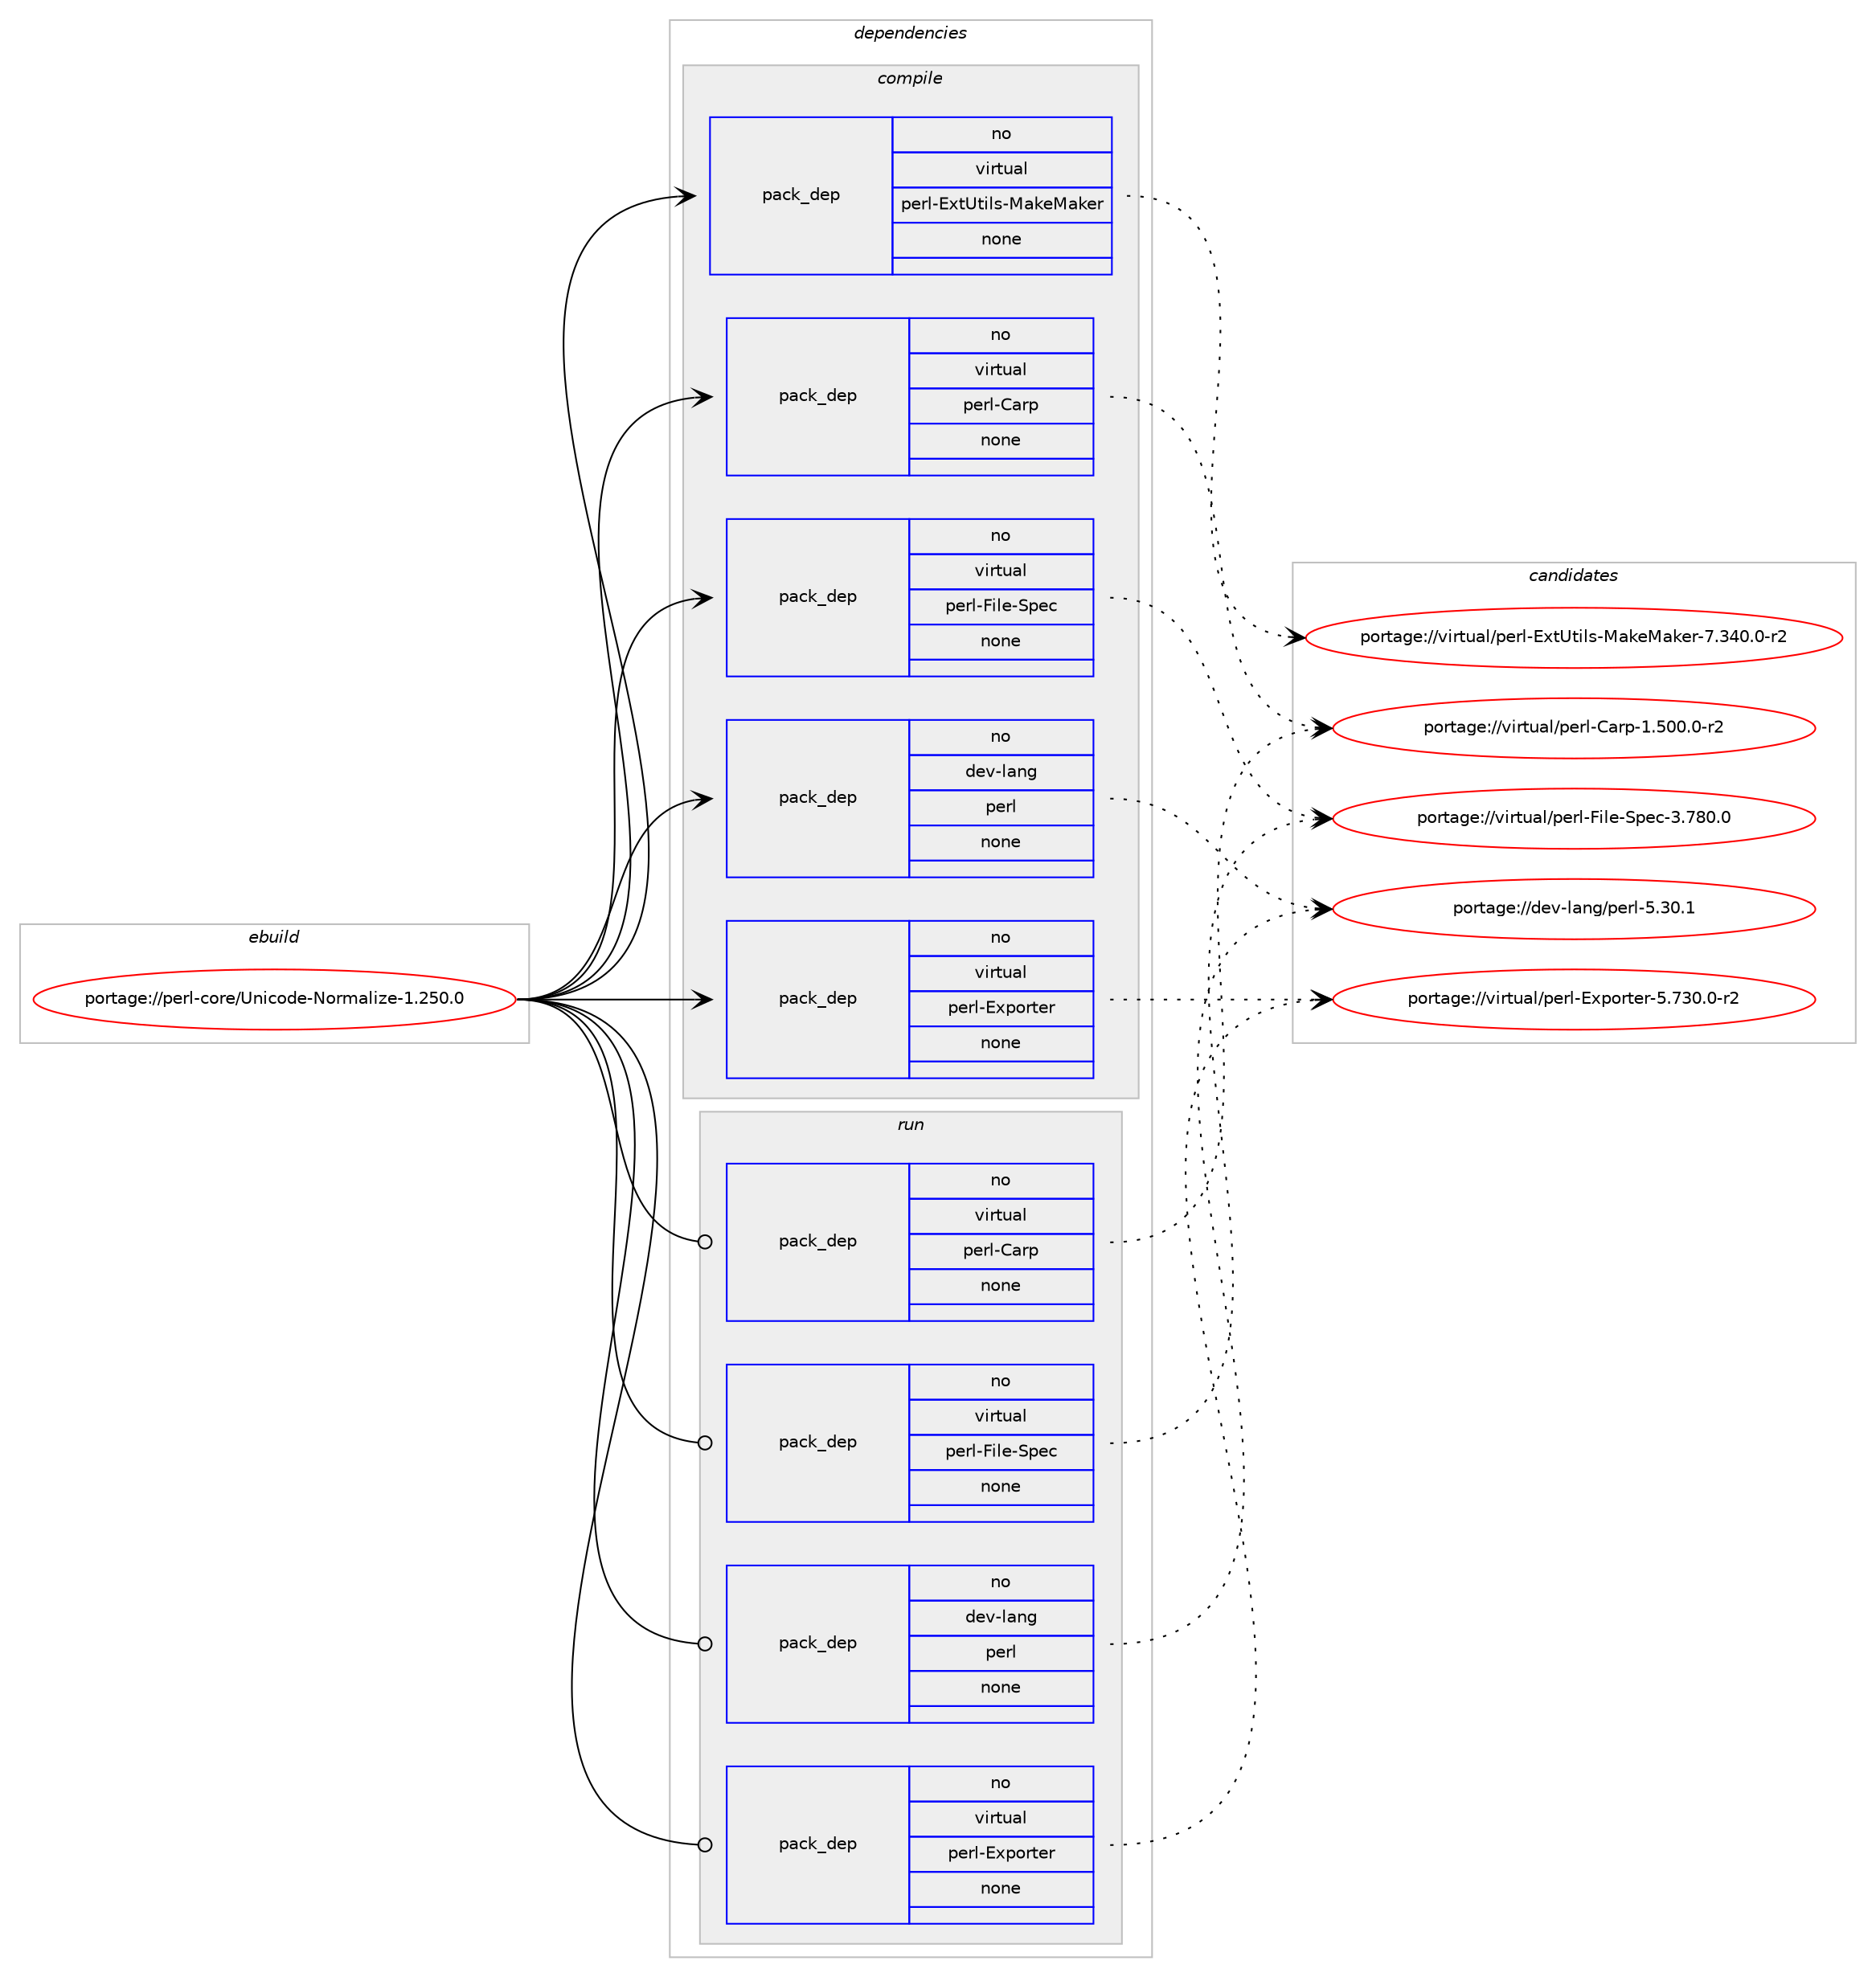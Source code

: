 digraph prolog {

# *************
# Graph options
# *************

newrank=true;
concentrate=true;
compound=true;
graph [rankdir=LR,fontname=Helvetica,fontsize=10,ranksep=1.5];#, ranksep=2.5, nodesep=0.2];
edge  [arrowhead=vee];
node  [fontname=Helvetica,fontsize=10];

# **********
# The ebuild
# **********

subgraph cluster_leftcol {
color=gray;
rank=same;
label=<<i>ebuild</i>>;
id [label="portage://perl-core/Unicode-Normalize-1.250.0", color=red, width=4, href="../perl-core/Unicode-Normalize-1.250.0.svg"];
}

# ****************
# The dependencies
# ****************

subgraph cluster_midcol {
color=gray;
label=<<i>dependencies</i>>;
subgraph cluster_compile {
fillcolor="#eeeeee";
style=filled;
label=<<i>compile</i>>;
subgraph pack53175 {
dependency67881 [label=<<TABLE BORDER="0" CELLBORDER="1" CELLSPACING="0" CELLPADDING="4" WIDTH="220"><TR><TD ROWSPAN="6" CELLPADDING="30">pack_dep</TD></TR><TR><TD WIDTH="110">no</TD></TR><TR><TD>dev-lang</TD></TR><TR><TD>perl</TD></TR><TR><TD>none</TD></TR><TR><TD></TD></TR></TABLE>>, shape=none, color=blue];
}
id:e -> dependency67881:w [weight=20,style="solid",arrowhead="vee"];
subgraph pack53176 {
dependency67882 [label=<<TABLE BORDER="0" CELLBORDER="1" CELLSPACING="0" CELLPADDING="4" WIDTH="220"><TR><TD ROWSPAN="6" CELLPADDING="30">pack_dep</TD></TR><TR><TD WIDTH="110">no</TD></TR><TR><TD>virtual</TD></TR><TR><TD>perl-Carp</TD></TR><TR><TD>none</TD></TR><TR><TD></TD></TR></TABLE>>, shape=none, color=blue];
}
id:e -> dependency67882:w [weight=20,style="solid",arrowhead="vee"];
subgraph pack53177 {
dependency67883 [label=<<TABLE BORDER="0" CELLBORDER="1" CELLSPACING="0" CELLPADDING="4" WIDTH="220"><TR><TD ROWSPAN="6" CELLPADDING="30">pack_dep</TD></TR><TR><TD WIDTH="110">no</TD></TR><TR><TD>virtual</TD></TR><TR><TD>perl-Exporter</TD></TR><TR><TD>none</TD></TR><TR><TD></TD></TR></TABLE>>, shape=none, color=blue];
}
id:e -> dependency67883:w [weight=20,style="solid",arrowhead="vee"];
subgraph pack53178 {
dependency67884 [label=<<TABLE BORDER="0" CELLBORDER="1" CELLSPACING="0" CELLPADDING="4" WIDTH="220"><TR><TD ROWSPAN="6" CELLPADDING="30">pack_dep</TD></TR><TR><TD WIDTH="110">no</TD></TR><TR><TD>virtual</TD></TR><TR><TD>perl-ExtUtils-MakeMaker</TD></TR><TR><TD>none</TD></TR><TR><TD></TD></TR></TABLE>>, shape=none, color=blue];
}
id:e -> dependency67884:w [weight=20,style="solid",arrowhead="vee"];
subgraph pack53179 {
dependency67885 [label=<<TABLE BORDER="0" CELLBORDER="1" CELLSPACING="0" CELLPADDING="4" WIDTH="220"><TR><TD ROWSPAN="6" CELLPADDING="30">pack_dep</TD></TR><TR><TD WIDTH="110">no</TD></TR><TR><TD>virtual</TD></TR><TR><TD>perl-File-Spec</TD></TR><TR><TD>none</TD></TR><TR><TD></TD></TR></TABLE>>, shape=none, color=blue];
}
id:e -> dependency67885:w [weight=20,style="solid",arrowhead="vee"];
}
subgraph cluster_compileandrun {
fillcolor="#eeeeee";
style=filled;
label=<<i>compile and run</i>>;
}
subgraph cluster_run {
fillcolor="#eeeeee";
style=filled;
label=<<i>run</i>>;
subgraph pack53180 {
dependency67886 [label=<<TABLE BORDER="0" CELLBORDER="1" CELLSPACING="0" CELLPADDING="4" WIDTH="220"><TR><TD ROWSPAN="6" CELLPADDING="30">pack_dep</TD></TR><TR><TD WIDTH="110">no</TD></TR><TR><TD>dev-lang</TD></TR><TR><TD>perl</TD></TR><TR><TD>none</TD></TR><TR><TD></TD></TR></TABLE>>, shape=none, color=blue];
}
id:e -> dependency67886:w [weight=20,style="solid",arrowhead="odot"];
subgraph pack53181 {
dependency67887 [label=<<TABLE BORDER="0" CELLBORDER="1" CELLSPACING="0" CELLPADDING="4" WIDTH="220"><TR><TD ROWSPAN="6" CELLPADDING="30">pack_dep</TD></TR><TR><TD WIDTH="110">no</TD></TR><TR><TD>virtual</TD></TR><TR><TD>perl-Carp</TD></TR><TR><TD>none</TD></TR><TR><TD></TD></TR></TABLE>>, shape=none, color=blue];
}
id:e -> dependency67887:w [weight=20,style="solid",arrowhead="odot"];
subgraph pack53182 {
dependency67888 [label=<<TABLE BORDER="0" CELLBORDER="1" CELLSPACING="0" CELLPADDING="4" WIDTH="220"><TR><TD ROWSPAN="6" CELLPADDING="30">pack_dep</TD></TR><TR><TD WIDTH="110">no</TD></TR><TR><TD>virtual</TD></TR><TR><TD>perl-Exporter</TD></TR><TR><TD>none</TD></TR><TR><TD></TD></TR></TABLE>>, shape=none, color=blue];
}
id:e -> dependency67888:w [weight=20,style="solid",arrowhead="odot"];
subgraph pack53183 {
dependency67889 [label=<<TABLE BORDER="0" CELLBORDER="1" CELLSPACING="0" CELLPADDING="4" WIDTH="220"><TR><TD ROWSPAN="6" CELLPADDING="30">pack_dep</TD></TR><TR><TD WIDTH="110">no</TD></TR><TR><TD>virtual</TD></TR><TR><TD>perl-File-Spec</TD></TR><TR><TD>none</TD></TR><TR><TD></TD></TR></TABLE>>, shape=none, color=blue];
}
id:e -> dependency67889:w [weight=20,style="solid",arrowhead="odot"];
}
}

# **************
# The candidates
# **************

subgraph cluster_choices {
rank=same;
color=gray;
label=<<i>candidates</i>>;

subgraph choice53175 {
color=black;
nodesep=1;
choice10010111845108971101034711210111410845534651484649 [label="portage://dev-lang/perl-5.30.1", color=red, width=4,href="../dev-lang/perl-5.30.1.svg"];
dependency67881:e -> choice10010111845108971101034711210111410845534651484649:w [style=dotted,weight="100"];
}
subgraph choice53176 {
color=black;
nodesep=1;
choice118105114116117971084711210111410845679711411245494653484846484511450 [label="portage://virtual/perl-Carp-1.500.0-r2", color=red, width=4,href="../virtual/perl-Carp-1.500.0-r2.svg"];
dependency67882:e -> choice118105114116117971084711210111410845679711411245494653484846484511450:w [style=dotted,weight="100"];
}
subgraph choice53177 {
color=black;
nodesep=1;
choice1181051141161179710847112101114108456912011211111411610111445534655514846484511450 [label="portage://virtual/perl-Exporter-5.730.0-r2", color=red, width=4,href="../virtual/perl-Exporter-5.730.0-r2.svg"];
dependency67883:e -> choice1181051141161179710847112101114108456912011211111411610111445534655514846484511450:w [style=dotted,weight="100"];
}
subgraph choice53178 {
color=black;
nodesep=1;
choice1181051141161179710847112101114108456912011685116105108115457797107101779710710111445554651524846484511450 [label="portage://virtual/perl-ExtUtils-MakeMaker-7.340.0-r2", color=red, width=4,href="../virtual/perl-ExtUtils-MakeMaker-7.340.0-r2.svg"];
dependency67884:e -> choice1181051141161179710847112101114108456912011685116105108115457797107101779710710111445554651524846484511450:w [style=dotted,weight="100"];
}
subgraph choice53179 {
color=black;
nodesep=1;
choice118105114116117971084711210111410845701051081014583112101994551465556484648 [label="portage://virtual/perl-File-Spec-3.780.0", color=red, width=4,href="../virtual/perl-File-Spec-3.780.0.svg"];
dependency67885:e -> choice118105114116117971084711210111410845701051081014583112101994551465556484648:w [style=dotted,weight="100"];
}
subgraph choice53180 {
color=black;
nodesep=1;
choice10010111845108971101034711210111410845534651484649 [label="portage://dev-lang/perl-5.30.1", color=red, width=4,href="../dev-lang/perl-5.30.1.svg"];
dependency67886:e -> choice10010111845108971101034711210111410845534651484649:w [style=dotted,weight="100"];
}
subgraph choice53181 {
color=black;
nodesep=1;
choice118105114116117971084711210111410845679711411245494653484846484511450 [label="portage://virtual/perl-Carp-1.500.0-r2", color=red, width=4,href="../virtual/perl-Carp-1.500.0-r2.svg"];
dependency67887:e -> choice118105114116117971084711210111410845679711411245494653484846484511450:w [style=dotted,weight="100"];
}
subgraph choice53182 {
color=black;
nodesep=1;
choice1181051141161179710847112101114108456912011211111411610111445534655514846484511450 [label="portage://virtual/perl-Exporter-5.730.0-r2", color=red, width=4,href="../virtual/perl-Exporter-5.730.0-r2.svg"];
dependency67888:e -> choice1181051141161179710847112101114108456912011211111411610111445534655514846484511450:w [style=dotted,weight="100"];
}
subgraph choice53183 {
color=black;
nodesep=1;
choice118105114116117971084711210111410845701051081014583112101994551465556484648 [label="portage://virtual/perl-File-Spec-3.780.0", color=red, width=4,href="../virtual/perl-File-Spec-3.780.0.svg"];
dependency67889:e -> choice118105114116117971084711210111410845701051081014583112101994551465556484648:w [style=dotted,weight="100"];
}
}

}
